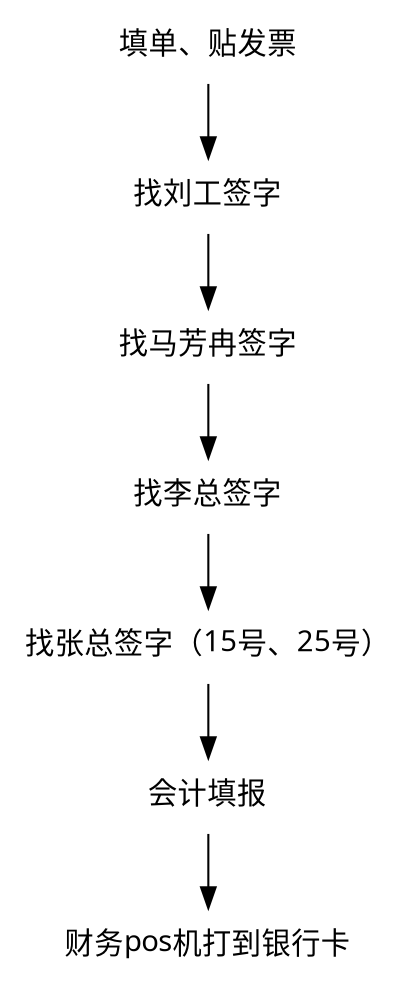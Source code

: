 digraph { // graph [fontname="Microsoft Yahei"];
 node [shape=plaintext, fontname="Microsoft Yahei"];
 
填单、贴发票->找刘工签字->找马芳冉签字->找李总签字->找张总签字（15号、25号）->会计填报->财务pos机打到银行卡;

}

